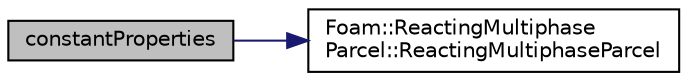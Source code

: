 digraph "constantProperties"
{
  bgcolor="transparent";
  edge [fontname="Helvetica",fontsize="10",labelfontname="Helvetica",labelfontsize="10"];
  node [fontname="Helvetica",fontsize="10",shape=record];
  rankdir="LR";
  Node1 [label="constantProperties",height=0.2,width=0.4,color="black", fillcolor="grey75", style="filled", fontcolor="black"];
  Node1 -> Node2 [color="midnightblue",fontsize="10",style="solid",fontname="Helvetica"];
  Node2 [label="Foam::ReactingMultiphase\lParcel::ReactingMultiphaseParcel",height=0.2,width=0.4,color="black",URL="$a02132.html#a7e9d5f3a2cfc3d8f72df8bd3fc516f1e",tooltip="Construct from owner, position, and cloud owner. "];
}
